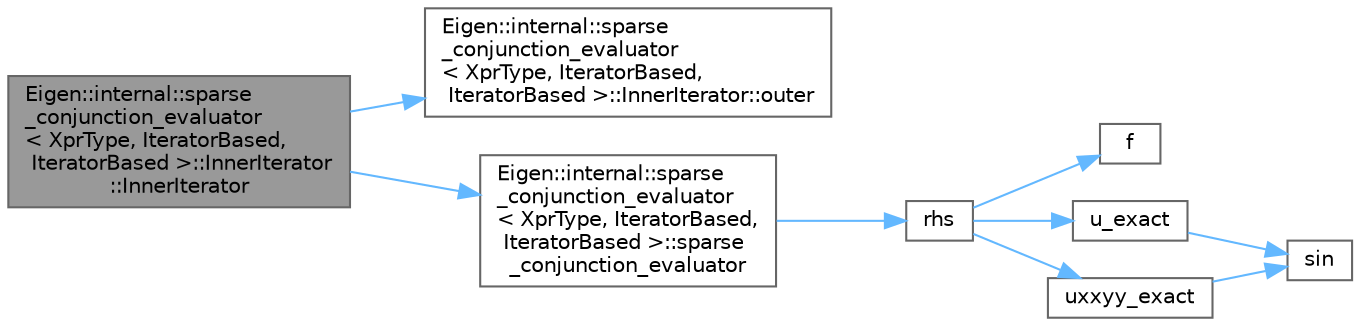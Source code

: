 digraph "Eigen::internal::sparse_conjunction_evaluator&lt; XprType, IteratorBased, IteratorBased &gt;::InnerIterator::InnerIterator"
{
 // LATEX_PDF_SIZE
  bgcolor="transparent";
  edge [fontname=Helvetica,fontsize=10,labelfontname=Helvetica,labelfontsize=10];
  node [fontname=Helvetica,fontsize=10,shape=box,height=0.2,width=0.4];
  rankdir="LR";
  Node1 [id="Node000001",label="Eigen::internal::sparse\l_conjunction_evaluator\l\< XprType, IteratorBased,\l IteratorBased \>::InnerIterator\l::InnerIterator",height=0.2,width=0.4,color="gray40", fillcolor="grey60", style="filled", fontcolor="black",tooltip=" "];
  Node1 -> Node2 [id="edge9_Node000001_Node000002",color="steelblue1",style="solid",tooltip=" "];
  Node2 [id="Node000002",label="Eigen::internal::sparse\l_conjunction_evaluator\l\< XprType, IteratorBased,\l IteratorBased \>::InnerIterator::outer",height=0.2,width=0.4,color="grey40", fillcolor="white", style="filled",URL="$class_eigen_1_1internal_1_1sparse__conjunction__evaluator_3_01_xpr_type_00_01_iterator_based_00_c2f169adc5f8760251f1bd99603a9afc.html#a6d27a6d019371c7822ca752556c7780f",tooltip=" "];
  Node1 -> Node3 [id="edge10_Node000001_Node000003",color="steelblue1",style="solid",tooltip=" "];
  Node3 [id="Node000003",label="Eigen::internal::sparse\l_conjunction_evaluator\l\< XprType, IteratorBased,\l IteratorBased \>::sparse\l_conjunction_evaluator",height=0.2,width=0.4,color="grey40", fillcolor="white", style="filled",URL="$struct_eigen_1_1internal_1_1sparse__conjunction__evaluator_3_01_xpr_type_00_01_iterator_based_00_01_iterator_based_01_4.html#a1e98566b0ef34071e30fd1be24d239ce",tooltip=" "];
  Node3 -> Node4 [id="edge11_Node000003_Node000004",color="steelblue1",style="solid",tooltip=" "];
  Node4 [id="Node000004",label="rhs",height=0.2,width=0.4,color="grey40", fillcolor="white", style="filled",URL="$poisson_8cpp.html#a38c677f5cc4e47bc7505aef707c1bb83",tooltip=" "];
  Node4 -> Node5 [id="edge12_Node000004_Node000005",color="steelblue1",style="solid",tooltip=" "];
  Node5 [id="Node000005",label="f",height=0.2,width=0.4,color="grey40", fillcolor="white", style="filled",URL="$cxx11__tensor__map_8cpp.html#a7f507fea02198f6cb81c86640c7b1a4e",tooltip=" "];
  Node4 -> Node6 [id="edge13_Node000004_Node000006",color="steelblue1",style="solid",tooltip=" "];
  Node6 [id="Node000006",label="u_exact",height=0.2,width=0.4,color="grey40", fillcolor="white", style="filled",URL="$poisson_8cpp.html#a06fc16c4676f839f8de736a6791b6862",tooltip=" "];
  Node6 -> Node7 [id="edge14_Node000006_Node000007",color="steelblue1",style="solid",tooltip=" "];
  Node7 [id="Node000007",label="sin",height=0.2,width=0.4,color="grey40", fillcolor="white", style="filled",URL="$_array_cwise_unary_ops_8h.html#a9cfb0ea58bd813510a9e2db18a5e49f0",tooltip=" "];
  Node4 -> Node8 [id="edge15_Node000004_Node000008",color="steelblue1",style="solid",tooltip=" "];
  Node8 [id="Node000008",label="uxxyy_exact",height=0.2,width=0.4,color="grey40", fillcolor="white", style="filled",URL="$poisson_8cpp.html#a557a61cf12d143424a35123b14048a22",tooltip=" "];
  Node8 -> Node7 [id="edge16_Node000008_Node000007",color="steelblue1",style="solid",tooltip=" "];
}
